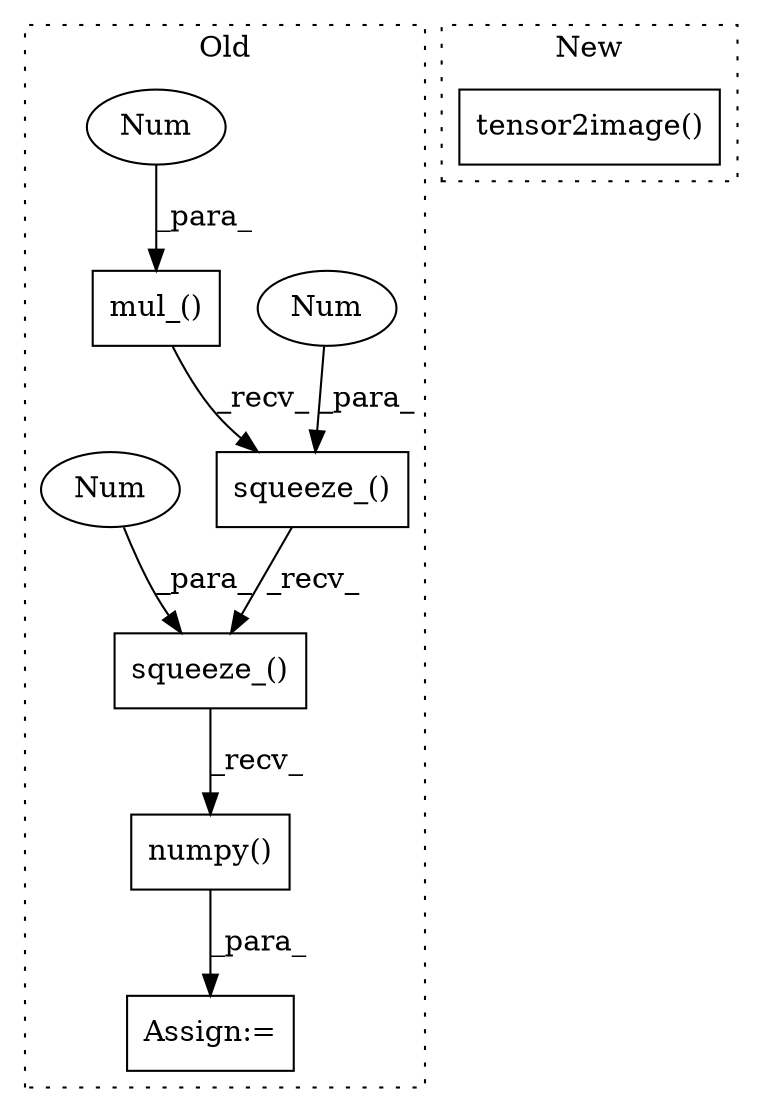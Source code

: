 digraph G {
subgraph cluster0 {
1 [label="squeeze_()" a="75" s="3828,3862" l="33,1" shape="box"];
3 [label="numpy()" a="75" s="3828" l="61" shape="box"];
4 [label="Num" a="76" s="3861" l="1" shape="ellipse"];
5 [label="Assign:=" a="68" s="3825" l="3" shape="box"];
6 [label="mul_()" a="75" s="3828,3850" l="17,1" shape="box"];
7 [label="Num" a="76" s="3845" l="5" shape="ellipse"];
8 [label="squeeze_()" a="75" s="3828,3874" l="45,1" shape="box"];
9 [label="Num" a="76" s="3873" l="1" shape="ellipse"];
label = "Old";
style="dotted";
}
subgraph cluster1 {
2 [label="tensor2image()" a="75" s="3646,3678" l="21,31" shape="box"];
label = "New";
style="dotted";
}
1 -> 8 [label="_recv_"];
3 -> 5 [label="_para_"];
4 -> 1 [label="_para_"];
6 -> 1 [label="_recv_"];
7 -> 6 [label="_para_"];
8 -> 3 [label="_recv_"];
9 -> 8 [label="_para_"];
}